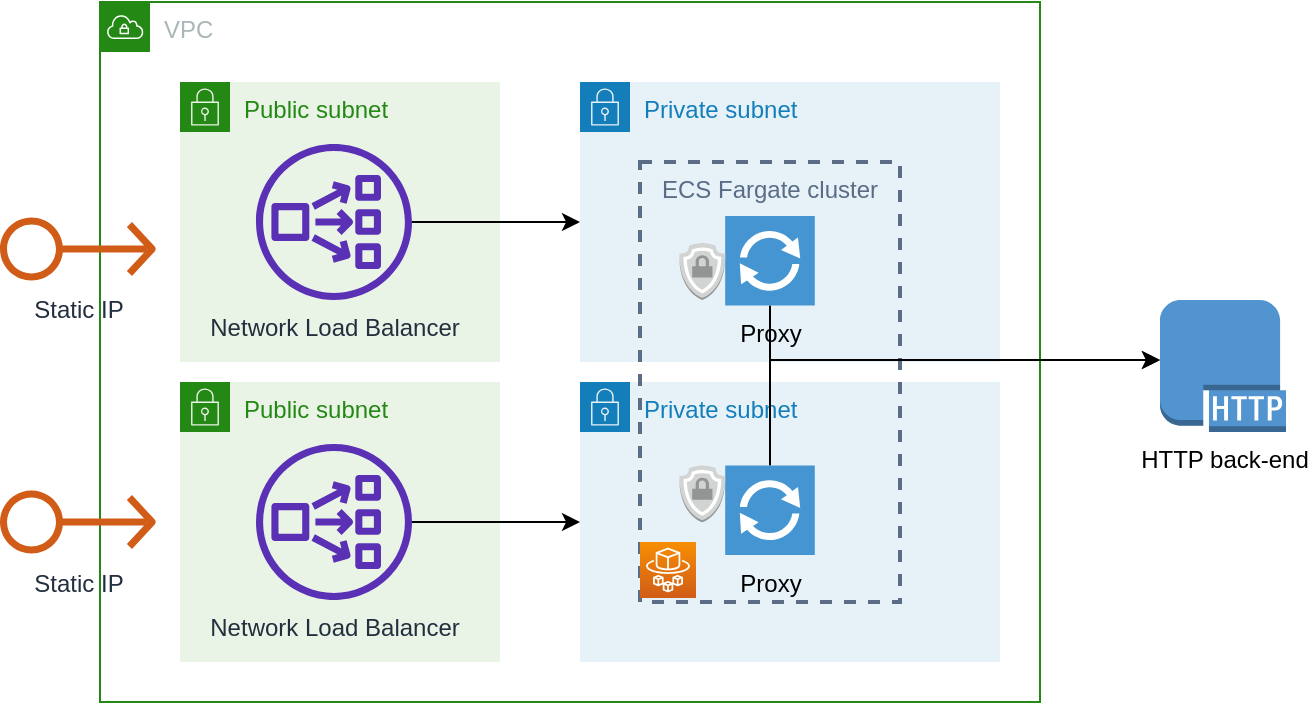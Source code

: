 <mxfile version="13.7.3" type="device"><diagram id="fV-vqHn_hNjNotlD6t6A" name="Page-1"><mxGraphModel dx="1106" dy="770" grid="1" gridSize="10" guides="1" tooltips="1" connect="1" arrows="1" fold="1" page="1" pageScale="1" pageWidth="850" pageHeight="1100" math="0" shadow="0"><root><mxCell id="0"/><mxCell id="1" parent="0"/><mxCell id="3Vv7MgKNadxFYgwIQCx9-10" value="Public subnet" style="points=[[0,0],[0.25,0],[0.5,0],[0.75,0],[1,0],[1,0.25],[1,0.5],[1,0.75],[1,1],[0.75,1],[0.5,1],[0.25,1],[0,1],[0,0.75],[0,0.5],[0,0.25]];outlineConnect=0;gradientColor=none;html=1;whiteSpace=wrap;fontSize=12;fontStyle=0;shape=mxgraph.aws4.group;grIcon=mxgraph.aws4.group_security_group;grStroke=0;strokeColor=#248814;fillColor=#E9F3E6;verticalAlign=top;align=left;spacingLeft=30;fontColor=#248814;dashed=0;" parent="1" vertex="1"><mxGeometry x="200" y="600" width="160" height="140" as="geometry"/></mxCell><mxCell id="3Vv7MgKNadxFYgwIQCx9-6" value="VPC" style="points=[[0,0],[0.25,0],[0.5,0],[0.75,0],[1,0],[1,0.25],[1,0.5],[1,0.75],[1,1],[0.75,1],[0.5,1],[0.25,1],[0,1],[0,0.75],[0,0.5],[0,0.25]];outlineConnect=0;gradientColor=none;html=1;whiteSpace=wrap;fontSize=12;fontStyle=0;shape=mxgraph.aws4.group;grIcon=mxgraph.aws4.group_vpc;strokeColor=#248814;fillColor=none;verticalAlign=top;align=left;spacingLeft=30;fontColor=#AAB7B8;dashed=0;" parent="1" vertex="1"><mxGeometry x="160" y="410" width="470" height="350" as="geometry"/></mxCell><mxCell id="3Vv7MgKNadxFYgwIQCx9-4" value="Public subnet" style="points=[[0,0],[0.25,0],[0.5,0],[0.75,0],[1,0],[1,0.25],[1,0.5],[1,0.75],[1,1],[0.75,1],[0.5,1],[0.25,1],[0,1],[0,0.75],[0,0.5],[0,0.25]];outlineConnect=0;gradientColor=none;html=1;whiteSpace=wrap;fontSize=12;fontStyle=0;shape=mxgraph.aws4.group;grIcon=mxgraph.aws4.group_security_group;grStroke=0;strokeColor=#248814;fillColor=#E9F3E6;verticalAlign=top;align=left;spacingLeft=30;fontColor=#248814;dashed=0;" parent="1" vertex="1"><mxGeometry x="200" y="450" width="160" height="140" as="geometry"/></mxCell><mxCell id="3Vv7MgKNadxFYgwIQCx9-5" value="Private subnet" style="points=[[0,0],[0.25,0],[0.5,0],[0.75,0],[1,0],[1,0.25],[1,0.5],[1,0.75],[1,1],[0.75,1],[0.5,1],[0.25,1],[0,1],[0,0.75],[0,0.5],[0,0.25]];outlineConnect=0;gradientColor=none;html=1;whiteSpace=wrap;fontSize=12;fontStyle=0;shape=mxgraph.aws4.group;grIcon=mxgraph.aws4.group_security_group;grStroke=0;strokeColor=#147EBA;fillColor=#E6F2F8;verticalAlign=top;align=left;spacingLeft=30;fontColor=#147EBA;dashed=0;" parent="1" vertex="1"><mxGeometry x="400" y="450" width="210" height="140" as="geometry"/></mxCell><mxCell id="3Vv7MgKNadxFYgwIQCx9-20" style="edgeStyle=orthogonalEdgeStyle;rounded=0;orthogonalLoop=1;jettySize=auto;html=1;" parent="1" source="3Vv7MgKNadxFYgwIQCx9-2" target="3Vv7MgKNadxFYgwIQCx9-5" edge="1"><mxGeometry relative="1" as="geometry"/></mxCell><mxCell id="3Vv7MgKNadxFYgwIQCx9-2" value="Network Load Balancer" style="outlineConnect=0;fontColor=#232F3E;gradientColor=none;fillColor=#5A30B5;strokeColor=none;dashed=0;verticalLabelPosition=bottom;verticalAlign=top;align=center;html=1;fontSize=12;fontStyle=0;aspect=fixed;pointerEvents=1;shape=mxgraph.aws4.network_load_balancer;" parent="1" vertex="1"><mxGeometry x="238" y="481" width="78" height="78" as="geometry"/></mxCell><mxCell id="3Vv7MgKNadxFYgwIQCx9-21" style="edgeStyle=orthogonalEdgeStyle;rounded=0;orthogonalLoop=1;jettySize=auto;html=1;entryX=0;entryY=0.5;entryDx=0;entryDy=0;" parent="1" source="3Vv7MgKNadxFYgwIQCx9-9" target="3Vv7MgKNadxFYgwIQCx9-13" edge="1"><mxGeometry relative="1" as="geometry"/></mxCell><mxCell id="3Vv7MgKNadxFYgwIQCx9-9" value="Network Load Balancer" style="outlineConnect=0;fontColor=#232F3E;gradientColor=none;fillColor=#5A30B5;strokeColor=none;dashed=0;verticalLabelPosition=bottom;verticalAlign=top;align=center;html=1;fontSize=12;fontStyle=0;aspect=fixed;pointerEvents=1;shape=mxgraph.aws4.network_load_balancer;" parent="1" vertex="1"><mxGeometry x="238" y="631" width="78" height="78" as="geometry"/></mxCell><mxCell id="3Vv7MgKNadxFYgwIQCx9-11" value="Static IP" style="outlineConnect=0;fontColor=#232F3E;gradientColor=none;fillColor=#D05C17;strokeColor=none;dashed=0;verticalLabelPosition=bottom;verticalAlign=top;align=center;html=1;fontSize=12;fontStyle=0;aspect=fixed;pointerEvents=1;shape=mxgraph.aws4.elastic_ip_address;" parent="1" vertex="1"><mxGeometry x="110" y="517" width="78" height="33" as="geometry"/></mxCell><mxCell id="3Vv7MgKNadxFYgwIQCx9-12" value="Static IP" style="outlineConnect=0;fontColor=#232F3E;gradientColor=none;fillColor=#D05C17;strokeColor=none;dashed=0;verticalLabelPosition=bottom;verticalAlign=top;align=center;html=1;fontSize=12;fontStyle=0;aspect=fixed;pointerEvents=1;shape=mxgraph.aws4.elastic_ip_address;" parent="1" vertex="1"><mxGeometry x="110" y="653.5" width="78" height="33" as="geometry"/></mxCell><mxCell id="3Vv7MgKNadxFYgwIQCx9-13" value="Private subnet" style="points=[[0,0],[0.25,0],[0.5,0],[0.75,0],[1,0],[1,0.25],[1,0.5],[1,0.75],[1,1],[0.75,1],[0.5,1],[0.25,1],[0,1],[0,0.75],[0,0.5],[0,0.25]];outlineConnect=0;gradientColor=none;html=1;whiteSpace=wrap;fontSize=12;fontStyle=0;shape=mxgraph.aws4.group;grIcon=mxgraph.aws4.group_security_group;grStroke=0;strokeColor=#147EBA;fillColor=#E6F2F8;verticalAlign=top;align=left;spacingLeft=30;fontColor=#147EBA;dashed=0;" parent="1" vertex="1"><mxGeometry x="400" y="600" width="210" height="140" as="geometry"/></mxCell><mxCell id="3Vv7MgKNadxFYgwIQCx9-7" value="ECS Fargate cluster" style="fillColor=none;strokeColor=#5A6C86;dashed=1;verticalAlign=top;fontStyle=0;fontColor=#5A6C86;strokeWidth=2;" parent="1" vertex="1"><mxGeometry x="430" y="490" width="130" height="220" as="geometry"/></mxCell><mxCell id="3Vv7MgKNadxFYgwIQCx9-1" value="" style="outlineConnect=0;fontColor=#232F3E;gradientColor=#F78E04;gradientDirection=north;fillColor=#D05C17;strokeColor=#ffffff;dashed=0;verticalLabelPosition=bottom;verticalAlign=top;align=center;html=1;fontSize=12;fontStyle=0;aspect=fixed;shape=mxgraph.aws4.resourceIcon;resIcon=mxgraph.aws4.fargate;" parent="1" vertex="1"><mxGeometry x="430" y="680" width="28" height="28" as="geometry"/></mxCell><mxCell id="3Vv7MgKNadxFYgwIQCx9-16" style="edgeStyle=orthogonalEdgeStyle;rounded=0;orthogonalLoop=1;jettySize=auto;html=1;" parent="1" source="3Vv7MgKNadxFYgwIQCx9-14" edge="1"><mxGeometry relative="1" as="geometry"><Array as="points"><mxPoint x="495" y="589"/></Array><mxPoint x="690" y="589" as="targetPoint"/></mxGeometry></mxCell><mxCell id="3Vv7MgKNadxFYgwIQCx9-14" value="Proxy" style="pointerEvents=1;shadow=0;dashed=0;html=1;strokeColor=none;fillColor=#4495D1;labelPosition=center;verticalLabelPosition=bottom;verticalAlign=top;align=center;outlineConnect=0;shape=mxgraph.veeam.2d.proxy;" parent="1" vertex="1"><mxGeometry x="472.6" y="517" width="44.8" height="44.8" as="geometry"/></mxCell><mxCell id="3Vv7MgKNadxFYgwIQCx9-17" style="edgeStyle=orthogonalEdgeStyle;rounded=0;orthogonalLoop=1;jettySize=auto;html=1;" parent="1" source="3Vv7MgKNadxFYgwIQCx9-15" edge="1"><mxGeometry relative="1" as="geometry"><Array as="points"><mxPoint x="495" y="589"/></Array><mxPoint x="690" y="589" as="targetPoint"/></mxGeometry></mxCell><mxCell id="3Vv7MgKNadxFYgwIQCx9-15" value="Proxy" style="pointerEvents=1;shadow=0;dashed=0;html=1;strokeColor=none;fillColor=#4495D1;labelPosition=center;verticalLabelPosition=bottom;verticalAlign=top;align=center;outlineConnect=0;shape=mxgraph.veeam.2d.proxy;" parent="1" vertex="1"><mxGeometry x="472.6" y="641.7" width="44.8" height="44.8" as="geometry"/></mxCell><mxCell id="3Vv7MgKNadxFYgwIQCx9-18" value="" style="outlineConnect=0;dashed=0;verticalLabelPosition=bottom;verticalAlign=top;align=center;html=1;shape=mxgraph.aws3.ssl_padlock;fillColor=#D2D3D3;gradientColor=none;strokeWidth=2;" parent="1" vertex="1"><mxGeometry x="449.6" y="530.52" width="23" height="28.48" as="geometry"/></mxCell><mxCell id="3Vv7MgKNadxFYgwIQCx9-19" value="" style="outlineConnect=0;dashed=0;verticalLabelPosition=bottom;verticalAlign=top;align=center;html=1;shape=mxgraph.aws3.ssl_padlock;fillColor=#D2D3D3;gradientColor=none;strokeWidth=2;" parent="1" vertex="1"><mxGeometry x="449.6" y="641.7" width="23" height="28.48" as="geometry"/></mxCell><mxCell id="8m5mCPBaBtACyXHw5QvC-1" value="HTTP back-end" style="outlineConnect=0;dashed=0;verticalLabelPosition=bottom;verticalAlign=top;align=center;html=1;shape=mxgraph.aws3.http_protocol;fillColor=#5294CF;gradientColor=none;" vertex="1" parent="1"><mxGeometry x="690" y="559" width="63" height="66" as="geometry"/></mxCell></root></mxGraphModel></diagram></mxfile>